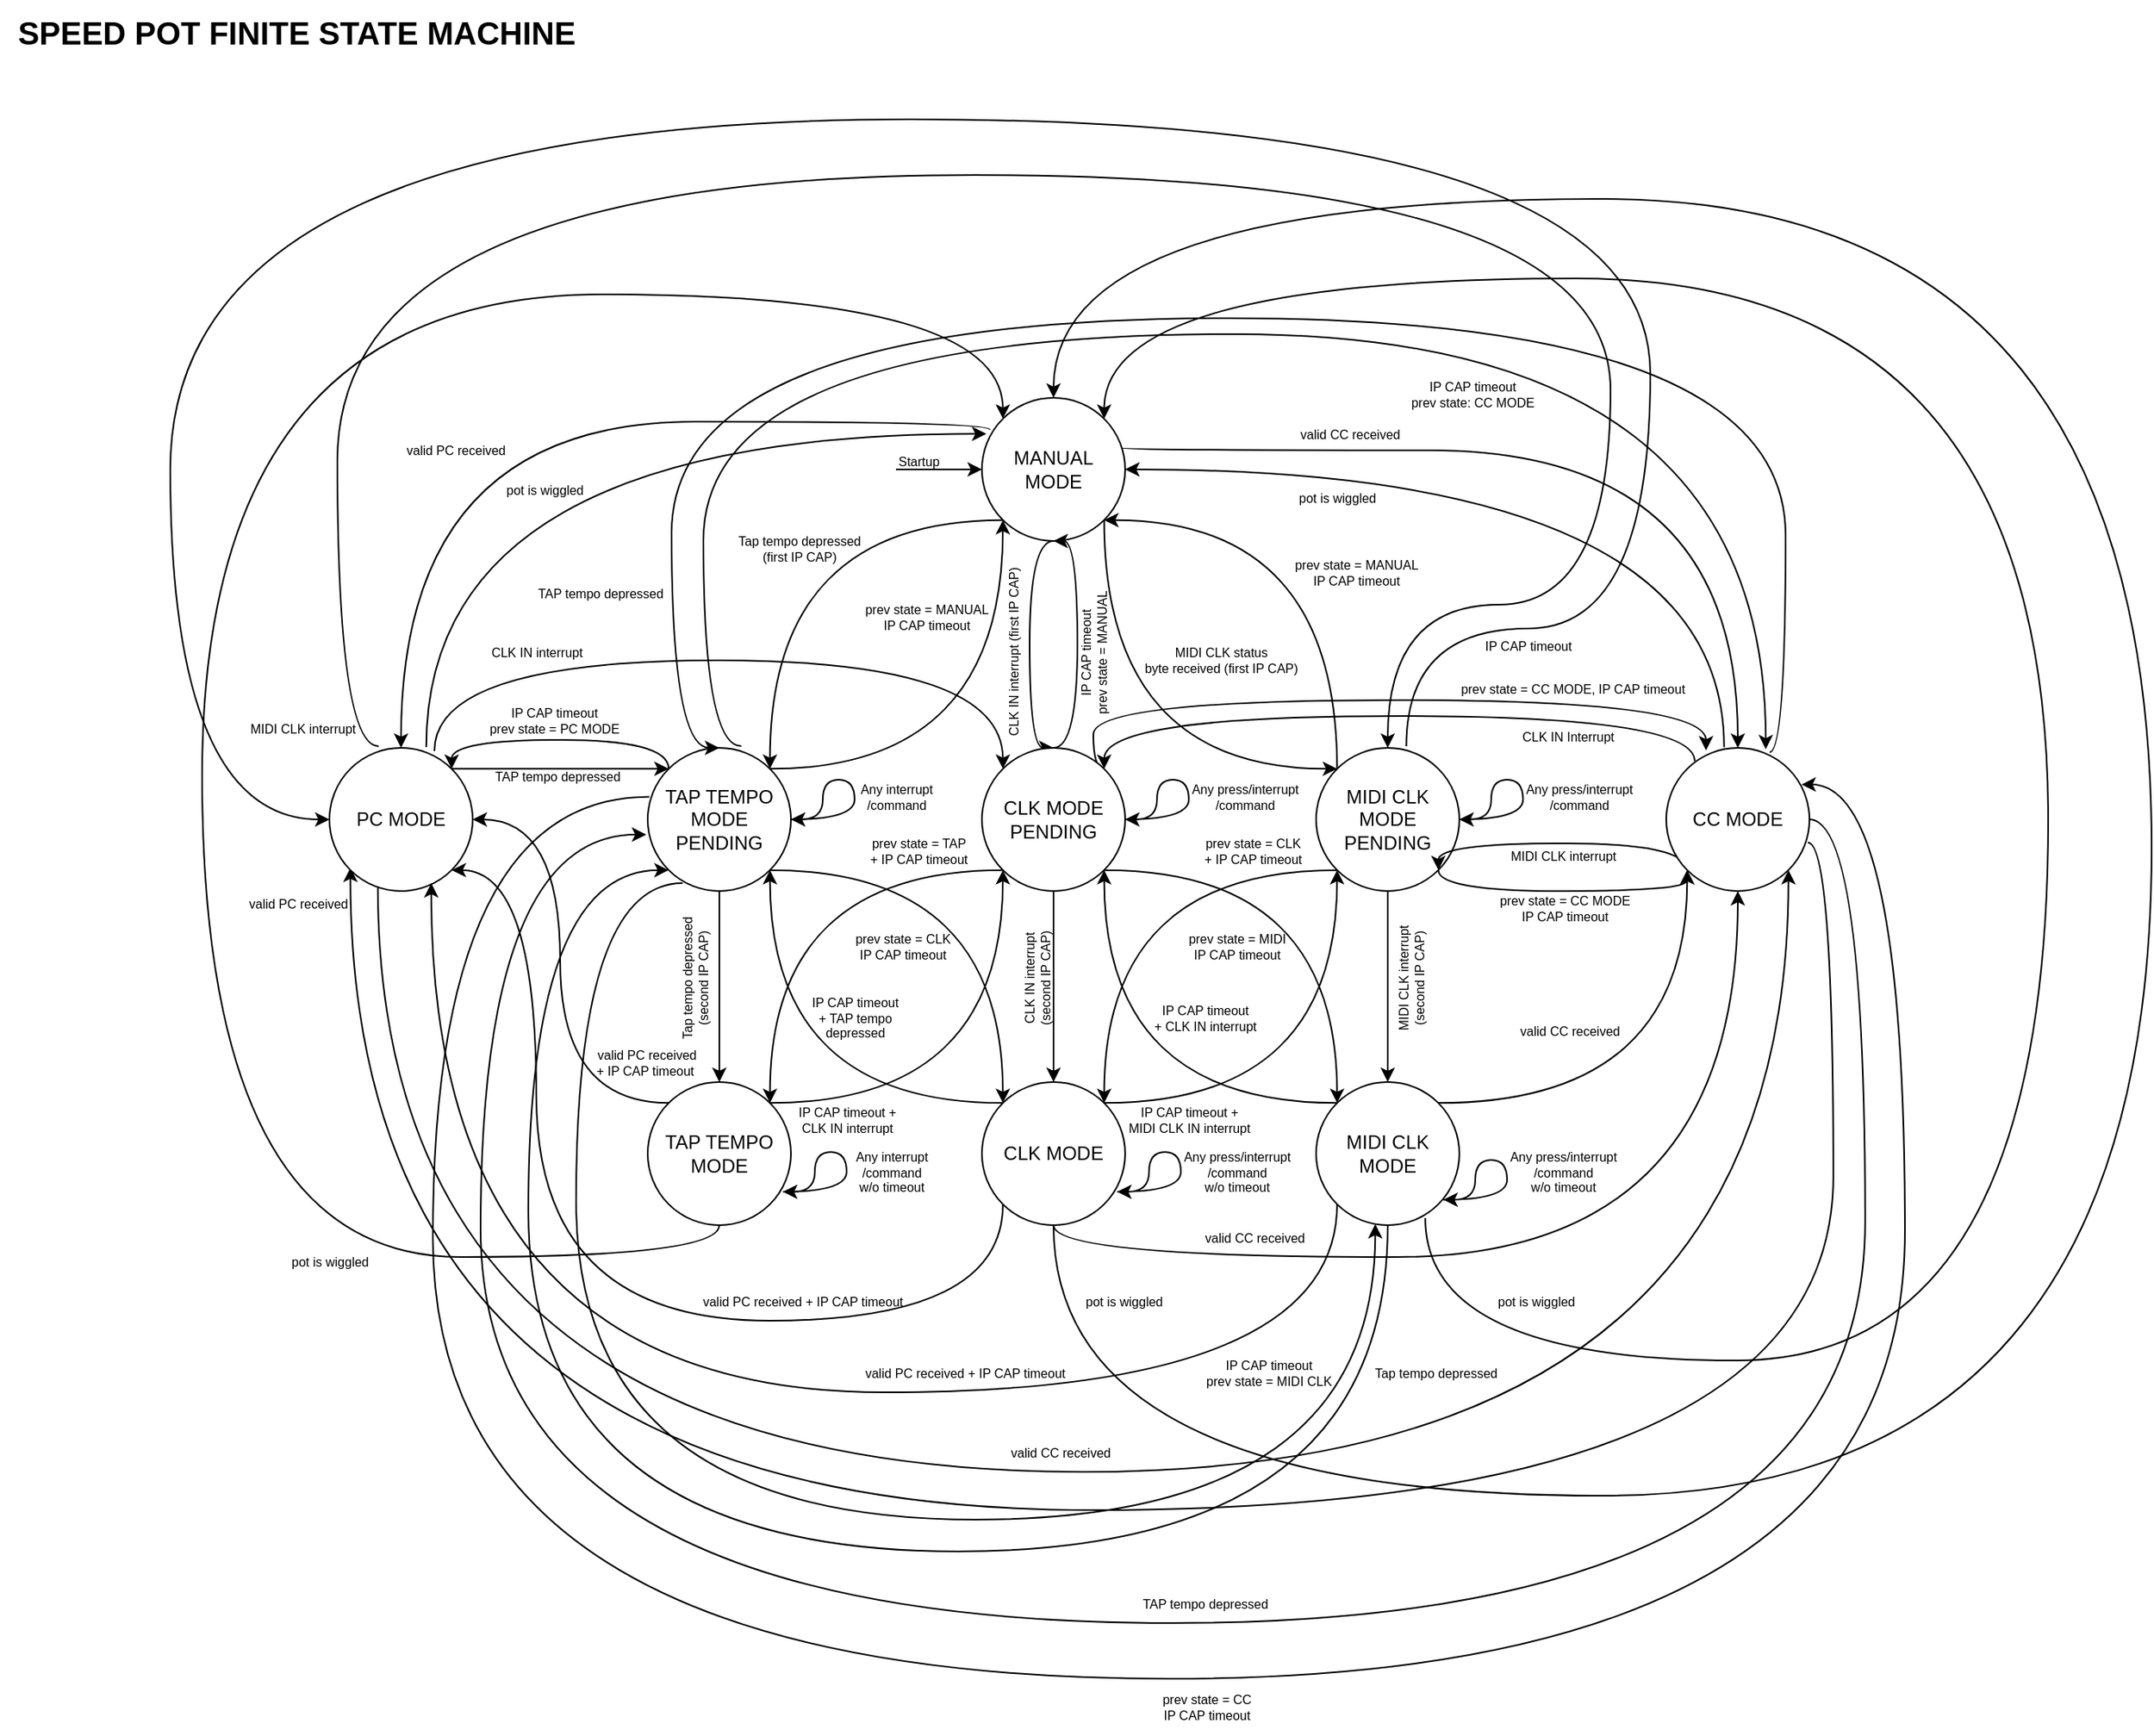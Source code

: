 <mxfile scale="1" border="0" version="26.0.11">
  <diagram name="Page-1" id="_fys5b6AIQsB8el1a2Oc">
    <mxGraphModel dx="1646" dy="1852" grid="1" gridSize="5" guides="1" tooltips="1" connect="1" arrows="1" fold="1" page="1" pageScale="1" pageWidth="827" pageHeight="1169" math="0" shadow="0">
      <root>
        <mxCell id="0" />
        <mxCell id="1" parent="0" />
        <mxCell id="tazJA-1fFO51e1FRlMbC-10" style="edgeStyle=orthogonalEdgeStyle;rounded=0;orthogonalLoop=1;jettySize=auto;html=1;exitX=0;exitY=0.5;exitDx=0;exitDy=0;startArrow=classic;startFill=1;endArrow=none;" parent="1" source="tazJA-1fFO51e1FRlMbC-1" edge="1">
          <mxGeometry relative="1" as="geometry">
            <mxPoint x="306" y="175" as="targetPoint" />
          </mxGeometry>
        </mxCell>
        <mxCell id="tazJA-1fFO51e1FRlMbC-13" style="edgeStyle=orthogonalEdgeStyle;rounded=0;orthogonalLoop=1;jettySize=auto;html=1;exitX=0;exitY=1;exitDx=0;exitDy=0;entryX=1;entryY=0;entryDx=0;entryDy=0;curved=1;" parent="1" source="tazJA-1fFO51e1FRlMbC-1" target="tazJA-1fFO51e1FRlMbC-3" edge="1">
          <mxGeometry relative="1" as="geometry" />
        </mxCell>
        <mxCell id="tazJA-1fFO51e1FRlMbC-15" style="edgeStyle=orthogonalEdgeStyle;rounded=0;orthogonalLoop=1;jettySize=auto;html=1;exitX=0.5;exitY=1;exitDx=0;exitDy=0;curved=1;entryX=0.5;entryY=0;entryDx=0;entryDy=0;" parent="1" source="tazJA-1fFO51e1FRlMbC-1" target="tazJA-1fFO51e1FRlMbC-4" edge="1">
          <mxGeometry relative="1" as="geometry">
            <Array as="points">
              <mxPoint x="390" y="220" />
              <mxPoint x="390" y="350" />
            </Array>
          </mxGeometry>
        </mxCell>
        <mxCell id="tazJA-1fFO51e1FRlMbC-27" style="edgeStyle=orthogonalEdgeStyle;rounded=0;orthogonalLoop=1;jettySize=auto;html=1;exitX=1;exitY=1;exitDx=0;exitDy=0;entryX=0;entryY=0;entryDx=0;entryDy=0;curved=1;" parent="1" source="tazJA-1fFO51e1FRlMbC-1" target="tazJA-1fFO51e1FRlMbC-5" edge="1">
          <mxGeometry relative="1" as="geometry">
            <Array as="points">
              <mxPoint x="437" y="363" />
            </Array>
          </mxGeometry>
        </mxCell>
        <mxCell id="tazJA-1fFO51e1FRlMbC-99" style="edgeStyle=orthogonalEdgeStyle;rounded=0;orthogonalLoop=1;jettySize=auto;html=1;exitX=0.969;exitY=0.348;exitDx=0;exitDy=0;entryX=0.5;entryY=0;entryDx=0;entryDy=0;curved=1;exitPerimeter=0;" parent="1" source="tazJA-1fFO51e1FRlMbC-1" target="tazJA-1fFO51e1FRlMbC-83" edge="1">
          <mxGeometry relative="1" as="geometry">
            <Array as="points">
              <mxPoint x="447" y="163" />
              <mxPoint x="835" y="163" />
            </Array>
          </mxGeometry>
        </mxCell>
        <mxCell id="tazJA-1fFO51e1FRlMbC-1" value="MANUAL MODE" style="ellipse;whiteSpace=wrap;html=1;aspect=fixed;" parent="1" vertex="1">
          <mxGeometry x="360" y="130" width="90" height="90" as="geometry" />
        </mxCell>
        <mxCell id="tazJA-1fFO51e1FRlMbC-14" style="edgeStyle=orthogonalEdgeStyle;rounded=0;orthogonalLoop=1;jettySize=auto;html=1;exitX=1;exitY=0;exitDx=0;exitDy=0;entryX=0;entryY=1;entryDx=0;entryDy=0;curved=1;" parent="1" source="tazJA-1fFO51e1FRlMbC-3" target="tazJA-1fFO51e1FRlMbC-1" edge="1">
          <mxGeometry relative="1" as="geometry" />
        </mxCell>
        <mxCell id="tazJA-1fFO51e1FRlMbC-47" style="edgeStyle=orthogonalEdgeStyle;rounded=0;orthogonalLoop=1;jettySize=auto;html=1;exitX=1;exitY=1;exitDx=0;exitDy=0;entryX=0;entryY=0;entryDx=0;entryDy=0;curved=1;" parent="1" source="tazJA-1fFO51e1FRlMbC-3" target="tazJA-1fFO51e1FRlMbC-7" edge="1">
          <mxGeometry relative="1" as="geometry" />
        </mxCell>
        <mxCell id="tazJA-1fFO51e1FRlMbC-48" style="edgeStyle=orthogonalEdgeStyle;rounded=0;orthogonalLoop=1;jettySize=auto;html=1;exitX=0.5;exitY=1;exitDx=0;exitDy=0;entryX=0.5;entryY=0;entryDx=0;entryDy=0;" parent="1" source="tazJA-1fFO51e1FRlMbC-3" target="tazJA-1fFO51e1FRlMbC-6" edge="1">
          <mxGeometry relative="1" as="geometry" />
        </mxCell>
        <mxCell id="tazJA-1fFO51e1FRlMbC-66" style="edgeStyle=orthogonalEdgeStyle;rounded=0;orthogonalLoop=1;jettySize=auto;html=1;exitX=1;exitY=0.5;exitDx=0;exitDy=0;curved=1;entryX=1;entryY=0.5;entryDx=0;entryDy=0;" parent="1" source="tazJA-1fFO51e1FRlMbC-3" target="tazJA-1fFO51e1FRlMbC-3" edge="1">
          <mxGeometry relative="1" as="geometry">
            <mxPoint x="260" y="370" as="targetPoint" />
            <Array as="points">
              <mxPoint x="280" y="395" />
              <mxPoint x="280" y="370" />
              <mxPoint x="260" y="370" />
              <mxPoint x="260" y="395" />
            </Array>
          </mxGeometry>
        </mxCell>
        <mxCell id="tazJA-1fFO51e1FRlMbC-104" style="edgeStyle=orthogonalEdgeStyle;rounded=0;orthogonalLoop=1;jettySize=auto;html=1;exitX=0.011;exitY=0.341;exitDx=0;exitDy=0;entryX=0.944;entryY=0.256;entryDx=0;entryDy=0;curved=1;entryPerimeter=0;exitPerimeter=0;" parent="1" source="tazJA-1fFO51e1FRlMbC-3" target="tazJA-1fFO51e1FRlMbC-83" edge="1">
          <mxGeometry relative="1" as="geometry">
            <Array as="points">
              <mxPoint x="15" y="381" />
              <mxPoint x="15" y="935" />
              <mxPoint x="940" y="935" />
              <mxPoint x="940" y="373" />
            </Array>
          </mxGeometry>
        </mxCell>
        <mxCell id="m08XYHI6pesTjwAB6Csi-34" style="edgeStyle=orthogonalEdgeStyle;rounded=0;orthogonalLoop=1;jettySize=auto;html=1;exitX=0;exitY=0;exitDx=0;exitDy=0;entryX=1;entryY=0;entryDx=0;entryDy=0;curved=1;" parent="1" source="tazJA-1fFO51e1FRlMbC-3" target="tazJA-1fFO51e1FRlMbC-84" edge="1">
          <mxGeometry relative="1" as="geometry">
            <Array as="points">
              <mxPoint x="163" y="345" />
              <mxPoint x="27" y="345" />
            </Array>
          </mxGeometry>
        </mxCell>
        <mxCell id="tazJA-1fFO51e1FRlMbC-3" value="TAP TEMPO MODE PENDING" style="ellipse;whiteSpace=wrap;html=1;aspect=fixed;" parent="1" vertex="1">
          <mxGeometry x="150" y="350" width="90" height="90" as="geometry" />
        </mxCell>
        <mxCell id="tazJA-1fFO51e1FRlMbC-16" style="edgeStyle=orthogonalEdgeStyle;rounded=0;orthogonalLoop=1;jettySize=auto;html=1;exitX=0.5;exitY=0;exitDx=0;exitDy=0;entryX=0.5;entryY=1;entryDx=0;entryDy=0;curved=1;" parent="1" source="tazJA-1fFO51e1FRlMbC-4" target="tazJA-1fFO51e1FRlMbC-1" edge="1">
          <mxGeometry relative="1" as="geometry">
            <Array as="points">
              <mxPoint x="420" y="350" />
              <mxPoint x="420" y="220" />
            </Array>
          </mxGeometry>
        </mxCell>
        <mxCell id="tazJA-1fFO51e1FRlMbC-37" style="edgeStyle=orthogonalEdgeStyle;rounded=0;orthogonalLoop=1;jettySize=auto;html=1;exitX=0;exitY=1;exitDx=0;exitDy=0;entryX=1;entryY=0;entryDx=0;entryDy=0;curved=1;" parent="1" source="tazJA-1fFO51e1FRlMbC-4" target="tazJA-1fFO51e1FRlMbC-6" edge="1">
          <mxGeometry relative="1" as="geometry" />
        </mxCell>
        <mxCell id="tazJA-1fFO51e1FRlMbC-45" style="edgeStyle=orthogonalEdgeStyle;rounded=0;orthogonalLoop=1;jettySize=auto;html=1;exitX=1;exitY=1;exitDx=0;exitDy=0;entryX=0;entryY=0;entryDx=0;entryDy=0;curved=1;" parent="1" source="tazJA-1fFO51e1FRlMbC-4" target="tazJA-1fFO51e1FRlMbC-8" edge="1">
          <mxGeometry relative="1" as="geometry" />
        </mxCell>
        <mxCell id="tazJA-1fFO51e1FRlMbC-49" style="edgeStyle=orthogonalEdgeStyle;rounded=0;orthogonalLoop=1;jettySize=auto;html=1;exitX=0.5;exitY=1;exitDx=0;exitDy=0;" parent="1" source="tazJA-1fFO51e1FRlMbC-4" target="tazJA-1fFO51e1FRlMbC-7" edge="1">
          <mxGeometry relative="1" as="geometry" />
        </mxCell>
        <mxCell id="tazJA-1fFO51e1FRlMbC-94" style="edgeStyle=orthogonalEdgeStyle;rounded=0;orthogonalLoop=1;jettySize=auto;html=1;exitX=1;exitY=0;exitDx=0;exitDy=0;entryX=0.278;entryY=0.018;entryDx=0;entryDy=0;curved=1;entryPerimeter=0;" parent="1" source="tazJA-1fFO51e1FRlMbC-4" target="tazJA-1fFO51e1FRlMbC-83" edge="1">
          <mxGeometry relative="1" as="geometry">
            <Array as="points">
              <mxPoint x="430" y="363" />
              <mxPoint x="430" y="320" />
              <mxPoint x="815" y="320" />
            </Array>
          </mxGeometry>
        </mxCell>
        <mxCell id="tazJA-1fFO51e1FRlMbC-4" value="CLK MODE PENDING" style="ellipse;whiteSpace=wrap;html=1;aspect=fixed;" parent="1" vertex="1">
          <mxGeometry x="360" y="350" width="90" height="90" as="geometry" />
        </mxCell>
        <mxCell id="tazJA-1fFO51e1FRlMbC-29" style="edgeStyle=orthogonalEdgeStyle;rounded=0;orthogonalLoop=1;jettySize=auto;html=1;exitX=0;exitY=0;exitDx=0;exitDy=0;entryX=1;entryY=1;entryDx=0;entryDy=0;curved=1;" parent="1" source="tazJA-1fFO51e1FRlMbC-5" target="tazJA-1fFO51e1FRlMbC-1" edge="1">
          <mxGeometry relative="1" as="geometry">
            <Array as="points">
              <mxPoint x="583" y="207" />
            </Array>
          </mxGeometry>
        </mxCell>
        <mxCell id="tazJA-1fFO51e1FRlMbC-43" style="edgeStyle=orthogonalEdgeStyle;rounded=0;orthogonalLoop=1;jettySize=auto;html=1;exitX=0;exitY=1;exitDx=0;exitDy=0;entryX=1;entryY=0;entryDx=0;entryDy=0;curved=1;" parent="1" source="tazJA-1fFO51e1FRlMbC-5" target="tazJA-1fFO51e1FRlMbC-7" edge="1">
          <mxGeometry relative="1" as="geometry" />
        </mxCell>
        <mxCell id="tazJA-1fFO51e1FRlMbC-50" style="edgeStyle=orthogonalEdgeStyle;rounded=0;orthogonalLoop=1;jettySize=auto;html=1;exitX=0.5;exitY=1;exitDx=0;exitDy=0;entryX=0.5;entryY=0;entryDx=0;entryDy=0;" parent="1" source="tazJA-1fFO51e1FRlMbC-5" target="tazJA-1fFO51e1FRlMbC-8" edge="1">
          <mxGeometry relative="1" as="geometry" />
        </mxCell>
        <mxCell id="tazJA-1fFO51e1FRlMbC-90" style="edgeStyle=orthogonalEdgeStyle;rounded=0;orthogonalLoop=1;jettySize=auto;html=1;exitX=1;exitY=1;exitDx=0;exitDy=0;entryX=0;entryY=1;entryDx=0;entryDy=0;curved=1;" parent="1" source="tazJA-1fFO51e1FRlMbC-5" target="tazJA-1fFO51e1FRlMbC-83" edge="1">
          <mxGeometry relative="1" as="geometry">
            <Array as="points">
              <mxPoint x="647" y="440" />
              <mxPoint x="803" y="440" />
            </Array>
          </mxGeometry>
        </mxCell>
        <mxCell id="tazJA-1fFO51e1FRlMbC-5" value="MIDI CLK MODE PENDING" style="ellipse;whiteSpace=wrap;html=1;aspect=fixed;" parent="1" vertex="1">
          <mxGeometry x="570" y="350" width="90" height="90" as="geometry" />
        </mxCell>
        <mxCell id="tazJA-1fFO51e1FRlMbC-36" style="edgeStyle=orthogonalEdgeStyle;rounded=0;orthogonalLoop=1;jettySize=auto;html=1;exitX=1;exitY=0;exitDx=0;exitDy=0;entryX=0;entryY=1;entryDx=0;entryDy=0;curved=1;" parent="1" source="tazJA-1fFO51e1FRlMbC-6" target="tazJA-1fFO51e1FRlMbC-4" edge="1">
          <mxGeometry relative="1" as="geometry" />
        </mxCell>
        <mxCell id="tazJA-1fFO51e1FRlMbC-102" style="edgeStyle=orthogonalEdgeStyle;rounded=0;orthogonalLoop=1;jettySize=auto;html=1;exitX=0.5;exitY=1;exitDx=0;exitDy=0;entryX=0;entryY=0;entryDx=0;entryDy=0;curved=1;" parent="1" source="tazJA-1fFO51e1FRlMbC-6" target="tazJA-1fFO51e1FRlMbC-1" edge="1">
          <mxGeometry relative="1" as="geometry">
            <Array as="points">
              <mxPoint x="195" y="670" />
              <mxPoint x="-130" y="670" />
              <mxPoint x="-130" y="65" />
              <mxPoint x="373" y="65" />
            </Array>
          </mxGeometry>
        </mxCell>
        <mxCell id="m08XYHI6pesTjwAB6Csi-29" style="edgeStyle=orthogonalEdgeStyle;rounded=0;orthogonalLoop=1;jettySize=auto;html=1;exitX=0;exitY=0;exitDx=0;exitDy=0;entryX=1;entryY=0.5;entryDx=0;entryDy=0;curved=1;" parent="1" source="tazJA-1fFO51e1FRlMbC-6" target="tazJA-1fFO51e1FRlMbC-84" edge="1">
          <mxGeometry relative="1" as="geometry" />
        </mxCell>
        <mxCell id="tazJA-1fFO51e1FRlMbC-6" value="TAP TEMPO MODE" style="ellipse;whiteSpace=wrap;html=1;aspect=fixed;" parent="1" vertex="1">
          <mxGeometry x="150" y="560" width="90" height="90" as="geometry" />
        </mxCell>
        <mxCell id="tazJA-1fFO51e1FRlMbC-42" style="edgeStyle=orthogonalEdgeStyle;rounded=0;orthogonalLoop=1;jettySize=auto;html=1;exitX=1;exitY=0;exitDx=0;exitDy=0;entryX=0;entryY=1;entryDx=0;entryDy=0;curved=1;" parent="1" source="tazJA-1fFO51e1FRlMbC-7" target="tazJA-1fFO51e1FRlMbC-5" edge="1">
          <mxGeometry relative="1" as="geometry" />
        </mxCell>
        <mxCell id="tazJA-1fFO51e1FRlMbC-46" style="edgeStyle=orthogonalEdgeStyle;rounded=0;orthogonalLoop=1;jettySize=auto;html=1;exitX=0;exitY=0;exitDx=0;exitDy=0;entryX=1;entryY=1;entryDx=0;entryDy=0;curved=1;" parent="1" source="tazJA-1fFO51e1FRlMbC-7" target="tazJA-1fFO51e1FRlMbC-3" edge="1">
          <mxGeometry relative="1" as="geometry" />
        </mxCell>
        <mxCell id="tazJA-1fFO51e1FRlMbC-87" style="edgeStyle=orthogonalEdgeStyle;rounded=0;orthogonalLoop=1;jettySize=auto;html=1;exitX=0.5;exitY=1;exitDx=0;exitDy=0;entryX=0.5;entryY=1;entryDx=0;entryDy=0;curved=1;" parent="1" source="tazJA-1fFO51e1FRlMbC-7" target="tazJA-1fFO51e1FRlMbC-83" edge="1">
          <mxGeometry relative="1" as="geometry" />
        </mxCell>
        <mxCell id="tazJA-1fFO51e1FRlMbC-101" style="edgeStyle=orthogonalEdgeStyle;rounded=0;orthogonalLoop=1;jettySize=auto;html=1;exitX=0.5;exitY=1;exitDx=0;exitDy=0;entryX=0.5;entryY=0;entryDx=0;entryDy=0;curved=1;" parent="1" source="tazJA-1fFO51e1FRlMbC-7" target="tazJA-1fFO51e1FRlMbC-1" edge="1">
          <mxGeometry relative="1" as="geometry">
            <Array as="points">
              <mxPoint x="405" y="820" />
              <mxPoint x="1095" y="820" />
              <mxPoint x="1095" y="5" />
              <mxPoint x="405" y="5" />
            </Array>
          </mxGeometry>
        </mxCell>
        <mxCell id="m08XYHI6pesTjwAB6Csi-37" style="edgeStyle=orthogonalEdgeStyle;rounded=0;orthogonalLoop=1;jettySize=auto;html=1;exitX=0;exitY=1;exitDx=0;exitDy=0;entryX=1;entryY=1;entryDx=0;entryDy=0;curved=1;" parent="1" source="tazJA-1fFO51e1FRlMbC-7" target="tazJA-1fFO51e1FRlMbC-84" edge="1">
          <mxGeometry relative="1" as="geometry">
            <Array as="points">
              <mxPoint x="373" y="710" />
              <mxPoint x="80" y="710" />
              <mxPoint x="80" y="427" />
            </Array>
          </mxGeometry>
        </mxCell>
        <mxCell id="tazJA-1fFO51e1FRlMbC-7" value="CLK MODE" style="ellipse;whiteSpace=wrap;html=1;aspect=fixed;" parent="1" vertex="1">
          <mxGeometry x="360" y="560" width="90" height="90" as="geometry" />
        </mxCell>
        <mxCell id="tazJA-1fFO51e1FRlMbC-44" style="edgeStyle=orthogonalEdgeStyle;rounded=0;orthogonalLoop=1;jettySize=auto;html=1;exitX=0;exitY=0;exitDx=0;exitDy=0;entryX=1;entryY=1;entryDx=0;entryDy=0;curved=1;" parent="1" source="tazJA-1fFO51e1FRlMbC-8" target="tazJA-1fFO51e1FRlMbC-4" edge="1">
          <mxGeometry relative="1" as="geometry" />
        </mxCell>
        <mxCell id="tazJA-1fFO51e1FRlMbC-85" style="edgeStyle=orthogonalEdgeStyle;rounded=0;orthogonalLoop=1;jettySize=auto;html=1;exitX=1;exitY=0;exitDx=0;exitDy=0;entryX=0;entryY=1;entryDx=0;entryDy=0;curved=1;" parent="1" source="tazJA-1fFO51e1FRlMbC-8" target="tazJA-1fFO51e1FRlMbC-83" edge="1">
          <mxGeometry relative="1" as="geometry" />
        </mxCell>
        <mxCell id="tazJA-1fFO51e1FRlMbC-100" style="edgeStyle=orthogonalEdgeStyle;rounded=0;orthogonalLoop=1;jettySize=auto;html=1;exitX=0.762;exitY=0.95;exitDx=0;exitDy=0;entryX=1;entryY=0;entryDx=0;entryDy=0;curved=1;exitPerimeter=0;" parent="1" source="tazJA-1fFO51e1FRlMbC-8" target="tazJA-1fFO51e1FRlMbC-1" edge="1">
          <mxGeometry relative="1" as="geometry">
            <Array as="points">
              <mxPoint x="639" y="735" />
              <mxPoint x="1030" y="735" />
              <mxPoint x="1030" y="55" />
              <mxPoint x="437" y="55" />
            </Array>
          </mxGeometry>
        </mxCell>
        <mxCell id="G2X-WdQsFovDFpjeZzKB-3" style="edgeStyle=orthogonalEdgeStyle;rounded=0;orthogonalLoop=1;jettySize=auto;html=1;exitX=0.5;exitY=1;exitDx=0;exitDy=0;entryX=0;entryY=1;entryDx=0;entryDy=0;curved=1;" edge="1" parent="1" source="tazJA-1fFO51e1FRlMbC-8" target="tazJA-1fFO51e1FRlMbC-3">
          <mxGeometry relative="1" as="geometry">
            <Array as="points">
              <mxPoint x="615" y="855" />
              <mxPoint x="75" y="855" />
              <mxPoint x="75" y="427" />
            </Array>
          </mxGeometry>
        </mxCell>
        <mxCell id="tazJA-1fFO51e1FRlMbC-8" value="MIDI CLK MODE" style="ellipse;whiteSpace=wrap;html=1;aspect=fixed;" parent="1" vertex="1">
          <mxGeometry x="570" y="560" width="90" height="90" as="geometry" />
        </mxCell>
        <mxCell id="tazJA-1fFO51e1FRlMbC-11" value="Startup" style="text;html=1;align=center;verticalAlign=middle;resizable=0;points=[];autosize=1;strokeColor=none;fillColor=none;fontSize=8;" parent="1" vertex="1">
          <mxGeometry x="295" y="160" width="50" height="20" as="geometry" />
        </mxCell>
        <mxCell id="tazJA-1fFO51e1FRlMbC-12" value="SPEED POT FINITE STATE MACHINE" style="text;html=1;align=center;verticalAlign=middle;resizable=0;points=[];autosize=1;strokeColor=none;fillColor=none;fontStyle=1;fontSize=20;" parent="1" vertex="1">
          <mxGeometry x="-256.5" y="-120" width="370" height="40" as="geometry" />
        </mxCell>
        <mxCell id="tazJA-1fFO51e1FRlMbC-30" value="Tap tempo depressed&lt;div&gt;(first IP CAP)&lt;/div&gt;" style="text;html=1;align=center;verticalAlign=middle;resizable=0;points=[];autosize=1;strokeColor=none;fillColor=none;fontSize=8;" parent="1" vertex="1">
          <mxGeometry x="195" y="210" width="100" height="30" as="geometry" />
        </mxCell>
        <mxCell id="tazJA-1fFO51e1FRlMbC-31" value="&lt;div&gt;prev state = MANUAL&lt;/div&gt;IP CAP timeout" style="text;html=1;align=center;verticalAlign=middle;resizable=0;points=[];autosize=1;strokeColor=none;fillColor=none;fontSize=8;" parent="1" vertex="1">
          <mxGeometry x="275" y="252.5" width="100" height="30" as="geometry" />
        </mxCell>
        <mxCell id="tazJA-1fFO51e1FRlMbC-32" value="CLK IN interrupt (first IP CAP)" style="text;html=1;align=center;verticalAlign=middle;resizable=0;points=[];autosize=1;strokeColor=none;fillColor=none;fontSize=8;rotation=-90;" parent="1" vertex="1">
          <mxGeometry x="315" y="280" width="130" height="20" as="geometry" />
        </mxCell>
        <mxCell id="tazJA-1fFO51e1FRlMbC-33" value="IP CAP timeout&lt;div&gt;prev state = MANUAL&lt;/div&gt;" style="text;html=1;align=center;verticalAlign=middle;resizable=0;points=[];autosize=1;strokeColor=none;fillColor=none;fontSize=8;rotation=-90;" parent="1" vertex="1">
          <mxGeometry x="380" y="273" width="100" height="35" as="geometry" />
        </mxCell>
        <mxCell id="tazJA-1fFO51e1FRlMbC-34" value="MIDI CLK status&lt;div&gt;byte received (first IP CAP)&lt;/div&gt;" style="text;html=1;align=center;verticalAlign=middle;resizable=0;points=[];autosize=1;strokeColor=none;fillColor=none;fontSize=8;" parent="1" vertex="1">
          <mxGeometry x="450" y="280" width="120" height="30" as="geometry" />
        </mxCell>
        <mxCell id="tazJA-1fFO51e1FRlMbC-35" value="&lt;div&gt;prev state = MANUAL&lt;/div&gt;IP CAP timeout" style="text;html=1;align=center;verticalAlign=middle;resizable=0;points=[];autosize=1;strokeColor=none;fillColor=none;fontSize=8;" parent="1" vertex="1">
          <mxGeometry x="545" y="225" width="100" height="30" as="geometry" />
        </mxCell>
        <mxCell id="tazJA-1fFO51e1FRlMbC-51" value="Tap tempo depressed&lt;div&gt;(second IP CAP)&lt;/div&gt;" style="text;html=1;align=center;verticalAlign=middle;resizable=0;points=[];autosize=1;strokeColor=none;fillColor=none;fontSize=8;rotation=-90;" parent="1" vertex="1">
          <mxGeometry x="130" y="480" width="100" height="30" as="geometry" />
        </mxCell>
        <mxCell id="tazJA-1fFO51e1FRlMbC-52" value="CLK IN interrupt&lt;br&gt;&lt;div&gt;(second IP CAP)&lt;/div&gt;" style="text;html=1;align=center;verticalAlign=middle;resizable=0;points=[];autosize=1;strokeColor=none;fillColor=none;fontSize=8;rotation=-90;" parent="1" vertex="1">
          <mxGeometry x="355" y="480" width="80" height="30" as="geometry" />
        </mxCell>
        <mxCell id="tazJA-1fFO51e1FRlMbC-53" value="MIDI CLK interrupt&lt;br&gt;&lt;div&gt;(second IP CAP)&lt;/div&gt;" style="text;html=1;align=center;verticalAlign=middle;resizable=0;points=[];autosize=1;strokeColor=none;fillColor=none;fontSize=8;rotation=-90;" parent="1" vertex="1">
          <mxGeometry x="585" y="480" width="90" height="30" as="geometry" />
        </mxCell>
        <mxCell id="tazJA-1fFO51e1FRlMbC-54" value="IP CAP timeout&lt;div&gt;+ TAP tempo&lt;/div&gt;&lt;div&gt;depressed&lt;/div&gt;" style="text;html=1;align=center;verticalAlign=middle;resizable=0;points=[];autosize=1;strokeColor=none;fillColor=none;fontSize=8;" parent="1" vertex="1">
          <mxGeometry x="240" y="500" width="80" height="40" as="geometry" />
        </mxCell>
        <mxCell id="tazJA-1fFO51e1FRlMbC-55" value="&lt;div&gt;prev state = CLK&lt;/div&gt;IP CAP timeout" style="text;html=1;align=center;verticalAlign=middle;resizable=0;points=[];autosize=1;strokeColor=none;fillColor=none;fontSize=8;" parent="1" vertex="1">
          <mxGeometry x="270" y="460" width="80" height="30" as="geometry" />
        </mxCell>
        <mxCell id="tazJA-1fFO51e1FRlMbC-57" value="&lt;div&gt;prev state = TAP&lt;/div&gt;+ IP CAP timeout" style="text;html=1;align=center;verticalAlign=middle;resizable=0;points=[];autosize=1;strokeColor=none;fillColor=none;fontSize=8;" parent="1" vertex="1">
          <mxGeometry x="280" y="400" width="80" height="30" as="geometry" />
        </mxCell>
        <mxCell id="tazJA-1fFO51e1FRlMbC-58" value="IP CAP timeout +&lt;div&gt;CLK IN interrupt&lt;/div&gt;" style="text;html=1;align=center;verticalAlign=middle;resizable=0;points=[];autosize=1;strokeColor=none;fillColor=none;fontSize=8;" parent="1" vertex="1">
          <mxGeometry x="235" y="569" width="80" height="30" as="geometry" />
        </mxCell>
        <mxCell id="tazJA-1fFO51e1FRlMbC-59" value="IP CAP timeout&lt;div&gt;+ CLK IN interrupt&lt;/div&gt;" style="text;html=1;align=center;verticalAlign=middle;resizable=0;points=[];autosize=1;strokeColor=none;fillColor=none;fontSize=8;" parent="1" vertex="1">
          <mxGeometry x="455" y="505" width="90" height="30" as="geometry" />
        </mxCell>
        <mxCell id="tazJA-1fFO51e1FRlMbC-60" value="&lt;div&gt;prev state = MIDI&lt;/div&gt;IP CAP timeout" style="text;html=1;align=center;verticalAlign=middle;resizable=0;points=[];autosize=1;strokeColor=none;fillColor=none;fontSize=8;" parent="1" vertex="1">
          <mxGeometry x="480" y="460" width="80" height="30" as="geometry" />
        </mxCell>
        <mxCell id="tazJA-1fFO51e1FRlMbC-61" value="&lt;div&gt;prev state = CLK&lt;/div&gt;+ IP CAP timeout" style="text;html=1;align=center;verticalAlign=middle;resizable=0;points=[];autosize=1;strokeColor=none;fillColor=none;fontSize=8;" parent="1" vertex="1">
          <mxGeometry x="490" y="400" width="80" height="30" as="geometry" />
        </mxCell>
        <mxCell id="tazJA-1fFO51e1FRlMbC-62" value="IP CAP timeout +&lt;div&gt;MIDI CLK IN interrupt&lt;/div&gt;" style="text;html=1;align=center;verticalAlign=middle;resizable=0;points=[];autosize=1;strokeColor=none;fillColor=none;fontSize=8;" parent="1" vertex="1">
          <mxGeometry x="440" y="569" width="100" height="30" as="geometry" />
        </mxCell>
        <mxCell id="tazJA-1fFO51e1FRlMbC-68" style="edgeStyle=orthogonalEdgeStyle;rounded=0;orthogonalLoop=1;jettySize=auto;html=1;exitX=1;exitY=0.5;exitDx=0;exitDy=0;curved=1;entryX=1;entryY=0.5;entryDx=0;entryDy=0;" parent="1" edge="1">
          <mxGeometry relative="1" as="geometry">
            <mxPoint x="450" y="395" as="targetPoint" />
            <mxPoint x="450" y="395" as="sourcePoint" />
            <Array as="points">
              <mxPoint x="490" y="395" />
              <mxPoint x="490" y="370" />
              <mxPoint x="470" y="370" />
              <mxPoint x="470" y="395" />
            </Array>
          </mxGeometry>
        </mxCell>
        <mxCell id="tazJA-1fFO51e1FRlMbC-70" style="edgeStyle=orthogonalEdgeStyle;rounded=0;orthogonalLoop=1;jettySize=auto;html=1;exitX=1;exitY=0.5;exitDx=0;exitDy=0;curved=1;entryX=1;entryY=0.5;entryDx=0;entryDy=0;" parent="1" edge="1">
          <mxGeometry relative="1" as="geometry">
            <mxPoint x="660" y="394.97" as="targetPoint" />
            <mxPoint x="660" y="394.97" as="sourcePoint" />
            <Array as="points">
              <mxPoint x="700" y="394.97" />
              <mxPoint x="700" y="369.97" />
              <mxPoint x="680" y="369.97" />
              <mxPoint x="680" y="394.97" />
            </Array>
          </mxGeometry>
        </mxCell>
        <mxCell id="tazJA-1fFO51e1FRlMbC-72" value="Any interrupt&lt;div&gt;/command&lt;/div&gt;" style="text;html=1;align=center;verticalAlign=middle;resizable=0;points=[];autosize=1;strokeColor=none;fillColor=none;fontSize=8;" parent="1" vertex="1">
          <mxGeometry x="273" y="363" width="65" height="35" as="geometry" />
        </mxCell>
        <mxCell id="tazJA-1fFO51e1FRlMbC-75" style="edgeStyle=orthogonalEdgeStyle;rounded=0;orthogonalLoop=1;jettySize=auto;html=1;exitX=1;exitY=0.5;exitDx=0;exitDy=0;curved=1;entryX=1;entryY=0.5;entryDx=0;entryDy=0;" parent="1" edge="1">
          <mxGeometry relative="1" as="geometry">
            <mxPoint x="235" y="629" as="targetPoint" />
            <mxPoint x="235" y="629" as="sourcePoint" />
            <Array as="points">
              <mxPoint x="275" y="629" />
              <mxPoint x="275" y="604" />
              <mxPoint x="255" y="604" />
              <mxPoint x="255" y="629" />
            </Array>
          </mxGeometry>
        </mxCell>
        <mxCell id="tazJA-1fFO51e1FRlMbC-78" style="edgeStyle=orthogonalEdgeStyle;rounded=0;orthogonalLoop=1;jettySize=auto;html=1;exitX=1;exitY=0.5;exitDx=0;exitDy=0;curved=1;entryX=1;entryY=0.5;entryDx=0;entryDy=0;" parent="1" edge="1">
          <mxGeometry relative="1" as="geometry">
            <mxPoint x="445" y="629" as="targetPoint" />
            <mxPoint x="445" y="629" as="sourcePoint" />
            <Array as="points">
              <mxPoint x="485" y="629" />
              <mxPoint x="485" y="604" />
              <mxPoint x="465" y="604" />
              <mxPoint x="465" y="629" />
            </Array>
          </mxGeometry>
        </mxCell>
        <mxCell id="tazJA-1fFO51e1FRlMbC-80" style="edgeStyle=orthogonalEdgeStyle;rounded=0;orthogonalLoop=1;jettySize=auto;html=1;exitX=1;exitY=0.5;exitDx=0;exitDy=0;curved=1;entryX=1;entryY=0.5;entryDx=0;entryDy=0;" parent="1" edge="1">
          <mxGeometry relative="1" as="geometry">
            <mxPoint x="650" y="634" as="targetPoint" />
            <mxPoint x="650" y="634" as="sourcePoint" />
            <Array as="points">
              <mxPoint x="690" y="634" />
              <mxPoint x="690" y="609" />
              <mxPoint x="670" y="609" />
              <mxPoint x="670" y="634" />
            </Array>
          </mxGeometry>
        </mxCell>
        <mxCell id="tazJA-1fFO51e1FRlMbC-89" style="edgeStyle=orthogonalEdgeStyle;rounded=0;orthogonalLoop=1;jettySize=auto;html=1;exitX=0;exitY=1;exitDx=0;exitDy=0;entryX=1;entryY=1;entryDx=0;entryDy=0;curved=1;" parent="1" source="tazJA-1fFO51e1FRlMbC-83" target="tazJA-1fFO51e1FRlMbC-5" edge="1">
          <mxGeometry relative="1" as="geometry">
            <Array as="points">
              <mxPoint x="803" y="410" />
              <mxPoint x="647" y="410" />
            </Array>
          </mxGeometry>
        </mxCell>
        <mxCell id="tazJA-1fFO51e1FRlMbC-91" style="edgeStyle=orthogonalEdgeStyle;rounded=0;orthogonalLoop=1;jettySize=auto;html=1;exitX=0.989;exitY=0.678;exitDx=0;exitDy=0;entryX=0;entryY=1;entryDx=0;entryDy=0;curved=1;exitPerimeter=0;" parent="1" edge="1">
          <mxGeometry relative="1" as="geometry">
            <Array as="points">
              <mxPoint x="895" y="410" />
              <mxPoint x="895" y="829" />
              <mxPoint x="-37" y="829" />
            </Array>
            <mxPoint x="879.01" y="409.52" as="sourcePoint" />
            <mxPoint x="-36.82" y="425.32" as="targetPoint" />
          </mxGeometry>
        </mxCell>
        <mxCell id="tazJA-1fFO51e1FRlMbC-93" style="edgeStyle=orthogonalEdgeStyle;rounded=0;orthogonalLoop=1;jettySize=auto;html=1;entryX=1;entryY=0;entryDx=0;entryDy=0;curved=1;exitX=0.199;exitY=0.093;exitDx=0;exitDy=0;exitPerimeter=0;" parent="1" source="tazJA-1fFO51e1FRlMbC-83" target="tazJA-1fFO51e1FRlMbC-4" edge="1">
          <mxGeometry relative="1" as="geometry">
            <Array as="points">
              <mxPoint x="808" y="330" />
              <mxPoint x="437" y="330" />
            </Array>
          </mxGeometry>
        </mxCell>
        <mxCell id="tazJA-1fFO51e1FRlMbC-95" style="edgeStyle=orthogonalEdgeStyle;rounded=0;orthogonalLoop=1;jettySize=auto;html=1;exitX=0.722;exitY=0.03;exitDx=0;exitDy=0;entryX=0.5;entryY=0;entryDx=0;entryDy=0;curved=1;exitPerimeter=0;" parent="1" source="tazJA-1fFO51e1FRlMbC-83" target="tazJA-1fFO51e1FRlMbC-3" edge="1">
          <mxGeometry relative="1" as="geometry">
            <Array as="points">
              <mxPoint x="865" y="353" />
              <mxPoint x="865" y="80" />
              <mxPoint x="165" y="80" />
              <mxPoint x="165" y="350" />
            </Array>
          </mxGeometry>
        </mxCell>
        <mxCell id="tazJA-1fFO51e1FRlMbC-98" style="edgeStyle=orthogonalEdgeStyle;rounded=0;orthogonalLoop=1;jettySize=auto;html=1;exitX=0.404;exitY=-0.004;exitDx=0;exitDy=0;entryX=1;entryY=0.5;entryDx=0;entryDy=0;curved=1;exitPerimeter=0;" parent="1" source="tazJA-1fFO51e1FRlMbC-83" target="tazJA-1fFO51e1FRlMbC-1" edge="1">
          <mxGeometry relative="1" as="geometry" />
        </mxCell>
        <mxCell id="tazJA-1fFO51e1FRlMbC-103" style="edgeStyle=orthogonalEdgeStyle;rounded=0;orthogonalLoop=1;jettySize=auto;html=1;exitX=1;exitY=0.5;exitDx=0;exitDy=0;entryX=-0.01;entryY=0.606;entryDx=0;entryDy=0;curved=1;entryPerimeter=0;" parent="1" source="tazJA-1fFO51e1FRlMbC-83" target="tazJA-1fFO51e1FRlMbC-3" edge="1">
          <mxGeometry relative="1" as="geometry">
            <Array as="points">
              <mxPoint x="915" y="395" />
              <mxPoint x="915" y="900" />
              <mxPoint x="45" y="900" />
              <mxPoint x="45" y="405" />
            </Array>
          </mxGeometry>
        </mxCell>
        <mxCell id="tazJA-1fFO51e1FRlMbC-83" value="CC MODE" style="ellipse;whiteSpace=wrap;html=1;aspect=fixed;" parent="1" vertex="1">
          <mxGeometry x="790" y="350" width="90" height="90" as="geometry" />
        </mxCell>
        <mxCell id="tazJA-1fFO51e1FRlMbC-92" style="edgeStyle=orthogonalEdgeStyle;rounded=0;orthogonalLoop=1;jettySize=auto;html=1;exitX=0.338;exitY=0.963;exitDx=0;exitDy=0;entryX=1;entryY=1;entryDx=0;entryDy=0;curved=1;exitPerimeter=0;" parent="1" source="tazJA-1fFO51e1FRlMbC-84" target="tazJA-1fFO51e1FRlMbC-83" edge="1">
          <mxGeometry relative="1" as="geometry">
            <Array as="points">
              <mxPoint x="-20" y="805" />
              <mxPoint x="867" y="805" />
            </Array>
          </mxGeometry>
        </mxCell>
        <mxCell id="m08XYHI6pesTjwAB6Csi-33" style="edgeStyle=orthogonalEdgeStyle;rounded=0;orthogonalLoop=1;jettySize=auto;html=1;exitX=1;exitY=0;exitDx=0;exitDy=0;entryX=0;entryY=0;entryDx=0;entryDy=0;" parent="1" source="tazJA-1fFO51e1FRlMbC-84" target="tazJA-1fFO51e1FRlMbC-3" edge="1">
          <mxGeometry relative="1" as="geometry" />
        </mxCell>
        <mxCell id="m08XYHI6pesTjwAB6Csi-46" style="edgeStyle=orthogonalEdgeStyle;rounded=0;orthogonalLoop=1;jettySize=auto;html=1;exitX=0.344;exitY=-0.011;exitDx=0;exitDy=0;entryX=0.5;entryY=0;entryDx=0;entryDy=0;curved=1;exitPerimeter=0;" parent="1" source="tazJA-1fFO51e1FRlMbC-84" target="tazJA-1fFO51e1FRlMbC-5" edge="1">
          <mxGeometry relative="1" as="geometry">
            <Array as="points">
              <mxPoint x="-45" y="349" />
              <mxPoint x="-45" y="-10" />
              <mxPoint x="755" y="-10" />
              <mxPoint x="755" y="260" />
              <mxPoint x="615" y="260" />
            </Array>
          </mxGeometry>
        </mxCell>
        <mxCell id="tazJA-1fFO51e1FRlMbC-84" value="PC MODE" style="ellipse;whiteSpace=wrap;html=1;aspect=fixed;" parent="1" vertex="1">
          <mxGeometry x="-50" y="350" width="90" height="90" as="geometry" />
        </mxCell>
        <mxCell id="tazJA-1fFO51e1FRlMbC-97" style="edgeStyle=orthogonalEdgeStyle;rounded=0;orthogonalLoop=1;jettySize=auto;html=1;exitX=0.653;exitY=-0.012;exitDx=0;exitDy=0;entryX=0.695;entryY=0.01;entryDx=0;entryDy=0;entryPerimeter=0;curved=1;exitPerimeter=0;" parent="1" source="tazJA-1fFO51e1FRlMbC-3" target="tazJA-1fFO51e1FRlMbC-83" edge="1">
          <mxGeometry relative="1" as="geometry">
            <Array as="points">
              <mxPoint x="185" y="349" />
              <mxPoint x="185" y="90" />
              <mxPoint x="853" y="90" />
            </Array>
          </mxGeometry>
        </mxCell>
        <mxCell id="tazJA-1fFO51e1FRlMbC-105" style="edgeStyle=orthogonalEdgeStyle;rounded=0;orthogonalLoop=1;jettySize=auto;html=1;exitX=0.676;exitY=-0.005;exitDx=0;exitDy=0;entryX=0.031;entryY=0.252;entryDx=0;entryDy=0;entryPerimeter=0;curved=1;exitPerimeter=0;" parent="1" source="tazJA-1fFO51e1FRlMbC-84" target="tazJA-1fFO51e1FRlMbC-1" edge="1">
          <mxGeometry relative="1" as="geometry">
            <Array as="points">
              <mxPoint x="11" y="153" />
            </Array>
          </mxGeometry>
        </mxCell>
        <mxCell id="tazJA-1fFO51e1FRlMbC-106" style="edgeStyle=orthogonalEdgeStyle;rounded=0;orthogonalLoop=1;jettySize=auto;html=1;exitX=0.5;exitY=0;exitDx=0;exitDy=0;entryX=0.056;entryY=0.222;entryDx=0;entryDy=0;entryPerimeter=0;curved=1;startArrow=classic;startFill=1;endArrow=none;" parent="1" source="tazJA-1fFO51e1FRlMbC-84" target="tazJA-1fFO51e1FRlMbC-1" edge="1">
          <mxGeometry relative="1" as="geometry">
            <Array as="points">
              <mxPoint x="-5" y="145" />
              <mxPoint x="365" y="145" />
            </Array>
          </mxGeometry>
        </mxCell>
        <mxCell id="m08XYHI6pesTjwAB6Csi-2" value="&lt;div&gt;prev state = CC MODE&lt;/div&gt;IP CAP timeout" style="text;html=1;align=center;verticalAlign=middle;resizable=0;points=[];autosize=1;strokeColor=none;fillColor=none;fontSize=8;" parent="1" vertex="1">
          <mxGeometry x="673" y="433" width="105" height="35" as="geometry" />
        </mxCell>
        <mxCell id="m08XYHI6pesTjwAB6Csi-3" value="&lt;div&gt;MIDI CLK interrupt&lt;/div&gt;" style="text;html=1;align=center;verticalAlign=middle;resizable=0;points=[];autosize=1;strokeColor=none;fillColor=none;fontSize=8;" parent="1" vertex="1">
          <mxGeometry x="682.5" y="405" width="85" height="25" as="geometry" />
        </mxCell>
        <mxCell id="m08XYHI6pesTjwAB6Csi-4" value="&lt;div&gt;CLK IN Interrupt&lt;/div&gt;" style="text;html=1;align=center;verticalAlign=middle;resizable=0;points=[];autosize=1;strokeColor=none;fillColor=none;fontSize=8;" parent="1" vertex="1">
          <mxGeometry x="687.5" y="330" width="80" height="25" as="geometry" />
        </mxCell>
        <mxCell id="m08XYHI6pesTjwAB6Csi-5" value="&lt;div&gt;prev state = CC MODE, IP CAP timeout&lt;/div&gt;" style="text;html=1;align=center;verticalAlign=middle;resizable=0;points=[];autosize=1;strokeColor=none;fillColor=none;fontSize=8;" parent="1" vertex="1">
          <mxGeometry x="651" y="300" width="160" height="25" as="geometry" />
        </mxCell>
        <mxCell id="m08XYHI6pesTjwAB6Csi-6" value="&lt;div&gt;valid CC received&lt;/div&gt;" style="text;html=1;align=center;verticalAlign=middle;resizable=0;points=[];autosize=1;strokeColor=none;fillColor=none;fontSize=8;" parent="1" vertex="1">
          <mxGeometry x="548" y="140" width="85" height="25" as="geometry" />
        </mxCell>
        <mxCell id="m08XYHI6pesTjwAB6Csi-7" value="&lt;div&gt;pot is wiggled&lt;/div&gt;" style="text;html=1;align=center;verticalAlign=middle;resizable=0;points=[];autosize=1;strokeColor=none;fillColor=none;fontSize=8;" parent="1" vertex="1">
          <mxGeometry x="548" y="180" width="70" height="25" as="geometry" />
        </mxCell>
        <mxCell id="m08XYHI6pesTjwAB6Csi-8" value="&lt;div&gt;TAP tempo depressed&lt;/div&gt;" style="text;html=1;align=center;verticalAlign=middle;resizable=0;points=[];autosize=1;strokeColor=none;fillColor=none;fontSize=8;" parent="1" vertex="1">
          <mxGeometry x="70" y="240" width="100" height="25" as="geometry" />
        </mxCell>
        <mxCell id="m08XYHI6pesTjwAB6Csi-9" value="IP CAP timeout&lt;div&gt;prev state: CC MODE&lt;/div&gt;" style="text;html=1;align=center;verticalAlign=middle;resizable=0;points=[];autosize=1;strokeColor=none;fillColor=none;fontSize=8;" parent="1" vertex="1">
          <mxGeometry x="618" y="110" width="100" height="35" as="geometry" />
        </mxCell>
        <mxCell id="m08XYHI6pesTjwAB6Csi-11" value="&lt;div&gt;pot is wiggled&lt;/div&gt;" style="text;html=1;align=center;verticalAlign=middle;resizable=0;points=[];autosize=1;strokeColor=none;fillColor=none;fontSize=8;" parent="1" vertex="1">
          <mxGeometry x="673" y="685" width="70" height="25" as="geometry" />
        </mxCell>
        <mxCell id="m08XYHI6pesTjwAB6Csi-12" value="&lt;div&gt;pot is wiggled&lt;/div&gt;" style="text;html=1;align=center;verticalAlign=middle;resizable=0;points=[];autosize=1;strokeColor=none;fillColor=none;fontSize=8;" parent="1" vertex="1">
          <mxGeometry x="414" y="685" width="70" height="25" as="geometry" />
        </mxCell>
        <mxCell id="m08XYHI6pesTjwAB6Csi-13" value="&lt;div&gt;pot is wiggled&lt;/div&gt;" style="text;html=1;align=center;verticalAlign=middle;resizable=0;points=[];autosize=1;strokeColor=none;fillColor=none;fontSize=8;" parent="1" vertex="1">
          <mxGeometry x="-85" y="660" width="70" height="25" as="geometry" />
        </mxCell>
        <mxCell id="m08XYHI6pesTjwAB6Csi-14" value="&lt;div&gt;&amp;nbsp;valid CC received&lt;/div&gt;" style="text;html=1;align=center;verticalAlign=middle;resizable=0;points=[];autosize=1;strokeColor=none;fillColor=none;fontSize=8;" parent="1" vertex="1">
          <mxGeometry x="365" y="780" width="85" height="25" as="geometry" />
        </mxCell>
        <mxCell id="m08XYHI6pesTjwAB6Csi-17" value="&lt;div&gt;&amp;nbsp;valid PC received&lt;/div&gt;" style="text;html=1;align=center;verticalAlign=middle;resizable=0;points=[];autosize=1;strokeColor=none;fillColor=none;fontSize=8;" parent="1" vertex="1">
          <mxGeometry x="-114" y="435" width="85" height="25" as="geometry" />
        </mxCell>
        <mxCell id="m08XYHI6pesTjwAB6Csi-20" value="&lt;div&gt;&amp;nbsp;valid CC received&lt;/div&gt;" style="text;html=1;align=center;verticalAlign=middle;resizable=0;points=[];autosize=1;strokeColor=none;fillColor=none;fontSize=8;" parent="1" vertex="1">
          <mxGeometry x="685" y="515" width="85" height="25" as="geometry" />
        </mxCell>
        <mxCell id="m08XYHI6pesTjwAB6Csi-21" value="&lt;div&gt;&amp;nbsp;valid CC received&lt;/div&gt;" style="text;html=1;align=center;verticalAlign=middle;resizable=0;points=[];autosize=1;strokeColor=none;fillColor=none;fontSize=8;" parent="1" vertex="1">
          <mxGeometry x="487.5" y="645" width="85" height="25" as="geometry" />
        </mxCell>
        <mxCell id="m08XYHI6pesTjwAB6Csi-22" value="Any press/interrupt&lt;div&gt;/command&lt;/div&gt;" style="text;html=1;align=center;verticalAlign=middle;resizable=0;points=[];autosize=1;strokeColor=none;fillColor=none;fontSize=8;" parent="1" vertex="1">
          <mxGeometry x="480" y="363" width="90" height="35" as="geometry" />
        </mxCell>
        <mxCell id="m08XYHI6pesTjwAB6Csi-23" value="Any press/interrupt&lt;div&gt;/command&lt;/div&gt;" style="text;html=1;align=center;verticalAlign=middle;resizable=0;points=[];autosize=1;strokeColor=none;fillColor=none;fontSize=8;" parent="1" vertex="1">
          <mxGeometry x="690" y="363" width="90" height="35" as="geometry" />
        </mxCell>
        <mxCell id="m08XYHI6pesTjwAB6Csi-24" value="Any interrupt&lt;div&gt;/command&lt;/div&gt;&lt;div&gt;w/o timeout&lt;/div&gt;" style="text;html=1;align=center;verticalAlign=middle;resizable=0;points=[];autosize=1;strokeColor=none;fillColor=none;fontSize=8;" parent="1" vertex="1">
          <mxGeometry x="270" y="594" width="65" height="45" as="geometry" />
        </mxCell>
        <mxCell id="m08XYHI6pesTjwAB6Csi-25" value="Any press/interrupt&lt;div&gt;/command&lt;/div&gt;&lt;div&gt;w/o timeout&lt;/div&gt;" style="text;html=1;align=center;verticalAlign=middle;resizable=0;points=[];autosize=1;strokeColor=none;fillColor=none;fontSize=8;" parent="1" vertex="1">
          <mxGeometry x="475" y="594" width="90" height="45" as="geometry" />
        </mxCell>
        <mxCell id="m08XYHI6pesTjwAB6Csi-26" value="Any press/interrupt&lt;div&gt;/command&lt;/div&gt;&lt;div&gt;w/o timeout&lt;/div&gt;" style="text;html=1;align=center;verticalAlign=middle;resizable=0;points=[];autosize=1;strokeColor=none;fillColor=none;fontSize=8;" parent="1" vertex="1">
          <mxGeometry x="680" y="594" width="90" height="45" as="geometry" />
        </mxCell>
        <mxCell id="m08XYHI6pesTjwAB6Csi-27" value="TAP tempo depressed" style="text;html=1;align=center;verticalAlign=middle;resizable=0;points=[];autosize=1;strokeColor=none;fillColor=none;fontSize=8;" parent="1" vertex="1">
          <mxGeometry x="450" y="875" width="100" height="25" as="geometry" />
        </mxCell>
        <mxCell id="m08XYHI6pesTjwAB6Csi-28" value="prev state = CC&lt;div&gt;IP CAP timeout&lt;/div&gt;" style="text;html=1;align=center;verticalAlign=middle;resizable=0;points=[];autosize=1;strokeColor=none;fillColor=none;fontSize=8;" parent="1" vertex="1">
          <mxGeometry x="463" y="935" width="75" height="35" as="geometry" />
        </mxCell>
        <mxCell id="m08XYHI6pesTjwAB6Csi-31" value="&lt;div&gt;&amp;nbsp;valid PC received&lt;/div&gt;&lt;div&gt;+ IP CAP timeout&lt;/div&gt;" style="text;html=1;align=center;verticalAlign=middle;resizable=0;points=[];autosize=1;strokeColor=none;fillColor=none;fontSize=8;" parent="1" vertex="1">
          <mxGeometry x="105" y="530" width="85" height="35" as="geometry" />
        </mxCell>
        <mxCell id="m08XYHI6pesTjwAB6Csi-35" value="&lt;div&gt;TAP tempo depressed&lt;/div&gt;" style="text;html=1;align=center;verticalAlign=middle;resizable=0;points=[];autosize=1;strokeColor=none;fillColor=none;fontSize=8;" parent="1" vertex="1">
          <mxGeometry x="43" y="355" width="100" height="25" as="geometry" />
        </mxCell>
        <mxCell id="m08XYHI6pesTjwAB6Csi-36" value="IP CAP timeout&lt;div&gt;prev state = PC MODE&lt;/div&gt;" style="text;html=1;align=center;verticalAlign=middle;resizable=0;points=[];autosize=1;strokeColor=none;fillColor=none;fontSize=8;" parent="1" vertex="1">
          <mxGeometry x="38" y="315" width="105" height="35" as="geometry" />
        </mxCell>
        <mxCell id="m08XYHI6pesTjwAB6Csi-38" value="&lt;div&gt;&amp;nbsp;valid PC received + IP CAP timeout&lt;/div&gt;" style="text;html=1;align=center;verticalAlign=middle;resizable=0;points=[];autosize=1;strokeColor=none;fillColor=none;fontSize=8;" parent="1" vertex="1">
          <mxGeometry x="170.5" y="685" width="150" height="25" as="geometry" />
        </mxCell>
        <mxCell id="m08XYHI6pesTjwAB6Csi-39" style="edgeStyle=orthogonalEdgeStyle;rounded=0;orthogonalLoop=1;jettySize=auto;html=1;exitX=0;exitY=1;exitDx=0;exitDy=0;entryX=0.711;entryY=0.944;entryDx=0;entryDy=0;entryPerimeter=0;curved=1;" parent="1" source="tazJA-1fFO51e1FRlMbC-8" target="tazJA-1fFO51e1FRlMbC-84" edge="1">
          <mxGeometry relative="1" as="geometry">
            <Array as="points">
              <mxPoint x="583" y="755" />
              <mxPoint x="14" y="755" />
            </Array>
          </mxGeometry>
        </mxCell>
        <mxCell id="m08XYHI6pesTjwAB6Csi-40" value="&lt;div&gt;&amp;nbsp;valid PC received + IP CAP timeout&lt;/div&gt;" style="text;html=1;align=center;verticalAlign=middle;resizable=0;points=[];autosize=1;strokeColor=none;fillColor=none;fontSize=8;" parent="1" vertex="1">
          <mxGeometry x="273" y="730" width="150" height="25" as="geometry" />
        </mxCell>
        <mxCell id="m08XYHI6pesTjwAB6Csi-41" value="&lt;div&gt;&amp;nbsp;valid PC received&lt;/div&gt;" style="text;html=1;align=center;verticalAlign=middle;resizable=0;points=[];autosize=1;strokeColor=none;fillColor=none;fontSize=8;" parent="1" vertex="1">
          <mxGeometry x="-15" y="150" width="85" height="25" as="geometry" />
        </mxCell>
        <mxCell id="m08XYHI6pesTjwAB6Csi-42" value="&lt;div&gt;pot is wiggled&lt;/div&gt;" style="text;html=1;align=center;verticalAlign=middle;resizable=0;points=[];autosize=1;strokeColor=none;fillColor=none;fontSize=8;" parent="1" vertex="1">
          <mxGeometry x="50" y="175" width="70" height="25" as="geometry" />
        </mxCell>
        <mxCell id="m08XYHI6pesTjwAB6Csi-44" style="edgeStyle=orthogonalEdgeStyle;rounded=0;orthogonalLoop=1;jettySize=auto;html=1;exitX=0;exitY=0;exitDx=0;exitDy=0;entryX=0.733;entryY=0.022;entryDx=0;entryDy=0;entryPerimeter=0;curved=1;startArrow=classic;startFill=1;endArrow=none;" parent="1" source="tazJA-1fFO51e1FRlMbC-4" target="tazJA-1fFO51e1FRlMbC-84" edge="1">
          <mxGeometry relative="1" as="geometry">
            <Array as="points">
              <mxPoint x="373" y="295" />
              <mxPoint x="16" y="295" />
            </Array>
          </mxGeometry>
        </mxCell>
        <mxCell id="m08XYHI6pesTjwAB6Csi-45" value="&lt;div&gt;CLK IN interrupt&lt;/div&gt;" style="text;html=1;align=center;verticalAlign=middle;resizable=0;points=[];autosize=1;strokeColor=none;fillColor=none;fontSize=8;" parent="1" vertex="1">
          <mxGeometry x="40" y="277.5" width="80" height="25" as="geometry" />
        </mxCell>
        <mxCell id="m08XYHI6pesTjwAB6Csi-48" value="&lt;div&gt;MIDI CLK interrupt&lt;/div&gt;" style="text;html=1;align=center;verticalAlign=middle;resizable=0;points=[];autosize=1;strokeColor=none;fillColor=none;fontSize=8;" parent="1" vertex="1">
          <mxGeometry x="-110" y="325" width="85" height="25" as="geometry" />
        </mxCell>
        <mxCell id="G2X-WdQsFovDFpjeZzKB-1" style="edgeStyle=orthogonalEdgeStyle;rounded=0;orthogonalLoop=1;jettySize=auto;html=1;exitX=0.63;exitY=-0.011;exitDx=0;exitDy=0;entryX=0;entryY=0.5;entryDx=0;entryDy=0;curved=1;exitPerimeter=0;" edge="1" parent="1" source="tazJA-1fFO51e1FRlMbC-5" target="tazJA-1fFO51e1FRlMbC-84">
          <mxGeometry relative="1" as="geometry">
            <Array as="points">
              <mxPoint x="627" y="275" />
              <mxPoint x="780" y="275" />
              <mxPoint x="780" y="-45" />
              <mxPoint x="-150" y="-45" />
              <mxPoint x="-150" y="395" />
            </Array>
          </mxGeometry>
        </mxCell>
        <mxCell id="G2X-WdQsFovDFpjeZzKB-2" value="&lt;div&gt;IP CAP timeout&lt;/div&gt;" style="text;html=1;align=center;verticalAlign=middle;resizable=0;points=[];autosize=1;strokeColor=none;fillColor=none;fontSize=8;" vertex="1" parent="1">
          <mxGeometry x="665" y="273" width="75" height="25" as="geometry" />
        </mxCell>
        <mxCell id="G2X-WdQsFovDFpjeZzKB-4" style="edgeStyle=orthogonalEdgeStyle;rounded=0;orthogonalLoop=1;jettySize=auto;html=1;exitX=0.244;exitY=0.944;exitDx=0;exitDy=0;entryX=0.413;entryY=0.992;entryDx=0;entryDy=0;entryPerimeter=0;curved=1;exitPerimeter=0;" edge="1" parent="1" source="tazJA-1fFO51e1FRlMbC-3" target="tazJA-1fFO51e1FRlMbC-8">
          <mxGeometry relative="1" as="geometry">
            <Array as="points">
              <mxPoint x="105" y="435" />
              <mxPoint x="105" y="835" />
              <mxPoint x="607" y="835" />
            </Array>
          </mxGeometry>
        </mxCell>
        <mxCell id="G2X-WdQsFovDFpjeZzKB-5" value="&lt;div&gt;IP CAP timeout&lt;/div&gt;&lt;div&gt;prev state = MIDI CLK&lt;/div&gt;" style="text;html=1;align=center;verticalAlign=middle;resizable=0;points=[];autosize=1;strokeColor=none;fillColor=none;fontSize=8;" vertex="1" parent="1">
          <mxGeometry x="490" y="725" width="100" height="35" as="geometry" />
        </mxCell>
        <mxCell id="G2X-WdQsFovDFpjeZzKB-6" value="Tap tempo depressed" style="text;html=1;align=center;verticalAlign=middle;resizable=0;points=[];autosize=1;strokeColor=none;fillColor=none;fontSize=8;" vertex="1" parent="1">
          <mxGeometry x="595" y="730" width="100" height="25" as="geometry" />
        </mxCell>
      </root>
    </mxGraphModel>
  </diagram>
</mxfile>
